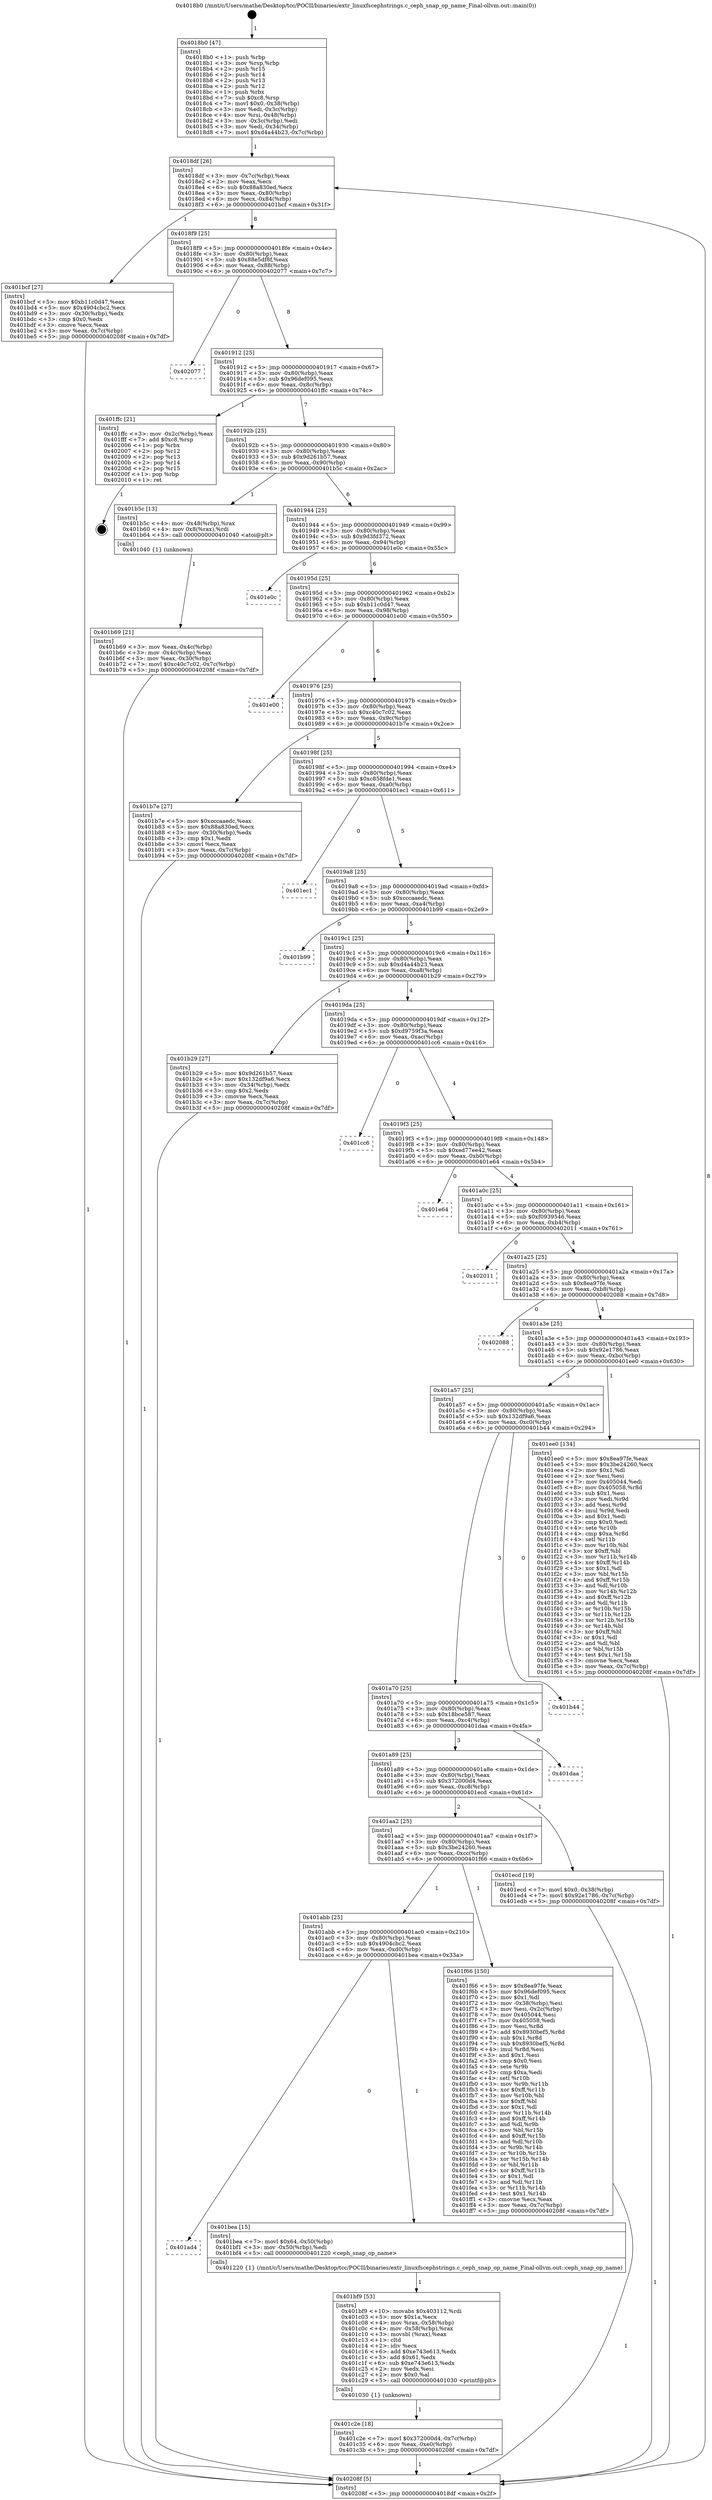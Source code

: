 digraph "0x4018b0" {
  label = "0x4018b0 (/mnt/c/Users/mathe/Desktop/tcc/POCII/binaries/extr_linuxfscephstrings.c_ceph_snap_op_name_Final-ollvm.out::main(0))"
  labelloc = "t"
  node[shape=record]

  Entry [label="",width=0.3,height=0.3,shape=circle,fillcolor=black,style=filled]
  "0x4018df" [label="{
     0x4018df [26]\l
     | [instrs]\l
     &nbsp;&nbsp;0x4018df \<+3\>: mov -0x7c(%rbp),%eax\l
     &nbsp;&nbsp;0x4018e2 \<+2\>: mov %eax,%ecx\l
     &nbsp;&nbsp;0x4018e4 \<+6\>: sub $0x88a830ed,%ecx\l
     &nbsp;&nbsp;0x4018ea \<+3\>: mov %eax,-0x80(%rbp)\l
     &nbsp;&nbsp;0x4018ed \<+6\>: mov %ecx,-0x84(%rbp)\l
     &nbsp;&nbsp;0x4018f3 \<+6\>: je 0000000000401bcf \<main+0x31f\>\l
  }"]
  "0x401bcf" [label="{
     0x401bcf [27]\l
     | [instrs]\l
     &nbsp;&nbsp;0x401bcf \<+5\>: mov $0xb11c0d47,%eax\l
     &nbsp;&nbsp;0x401bd4 \<+5\>: mov $0x4904cbc2,%ecx\l
     &nbsp;&nbsp;0x401bd9 \<+3\>: mov -0x30(%rbp),%edx\l
     &nbsp;&nbsp;0x401bdc \<+3\>: cmp $0x0,%edx\l
     &nbsp;&nbsp;0x401bdf \<+3\>: cmove %ecx,%eax\l
     &nbsp;&nbsp;0x401be2 \<+3\>: mov %eax,-0x7c(%rbp)\l
     &nbsp;&nbsp;0x401be5 \<+5\>: jmp 000000000040208f \<main+0x7df\>\l
  }"]
  "0x4018f9" [label="{
     0x4018f9 [25]\l
     | [instrs]\l
     &nbsp;&nbsp;0x4018f9 \<+5\>: jmp 00000000004018fe \<main+0x4e\>\l
     &nbsp;&nbsp;0x4018fe \<+3\>: mov -0x80(%rbp),%eax\l
     &nbsp;&nbsp;0x401901 \<+5\>: sub $0x88e5df8f,%eax\l
     &nbsp;&nbsp;0x401906 \<+6\>: mov %eax,-0x88(%rbp)\l
     &nbsp;&nbsp;0x40190c \<+6\>: je 0000000000402077 \<main+0x7c7\>\l
  }"]
  Exit [label="",width=0.3,height=0.3,shape=circle,fillcolor=black,style=filled,peripheries=2]
  "0x402077" [label="{
     0x402077\l
  }", style=dashed]
  "0x401912" [label="{
     0x401912 [25]\l
     | [instrs]\l
     &nbsp;&nbsp;0x401912 \<+5\>: jmp 0000000000401917 \<main+0x67\>\l
     &nbsp;&nbsp;0x401917 \<+3\>: mov -0x80(%rbp),%eax\l
     &nbsp;&nbsp;0x40191a \<+5\>: sub $0x96def095,%eax\l
     &nbsp;&nbsp;0x40191f \<+6\>: mov %eax,-0x8c(%rbp)\l
     &nbsp;&nbsp;0x401925 \<+6\>: je 0000000000401ffc \<main+0x74c\>\l
  }"]
  "0x401c2e" [label="{
     0x401c2e [18]\l
     | [instrs]\l
     &nbsp;&nbsp;0x401c2e \<+7\>: movl $0x372000d4,-0x7c(%rbp)\l
     &nbsp;&nbsp;0x401c35 \<+6\>: mov %eax,-0xe0(%rbp)\l
     &nbsp;&nbsp;0x401c3b \<+5\>: jmp 000000000040208f \<main+0x7df\>\l
  }"]
  "0x401ffc" [label="{
     0x401ffc [21]\l
     | [instrs]\l
     &nbsp;&nbsp;0x401ffc \<+3\>: mov -0x2c(%rbp),%eax\l
     &nbsp;&nbsp;0x401fff \<+7\>: add $0xc8,%rsp\l
     &nbsp;&nbsp;0x402006 \<+1\>: pop %rbx\l
     &nbsp;&nbsp;0x402007 \<+2\>: pop %r12\l
     &nbsp;&nbsp;0x402009 \<+2\>: pop %r13\l
     &nbsp;&nbsp;0x40200b \<+2\>: pop %r14\l
     &nbsp;&nbsp;0x40200d \<+2\>: pop %r15\l
     &nbsp;&nbsp;0x40200f \<+1\>: pop %rbp\l
     &nbsp;&nbsp;0x402010 \<+1\>: ret\l
  }"]
  "0x40192b" [label="{
     0x40192b [25]\l
     | [instrs]\l
     &nbsp;&nbsp;0x40192b \<+5\>: jmp 0000000000401930 \<main+0x80\>\l
     &nbsp;&nbsp;0x401930 \<+3\>: mov -0x80(%rbp),%eax\l
     &nbsp;&nbsp;0x401933 \<+5\>: sub $0x9d261b57,%eax\l
     &nbsp;&nbsp;0x401938 \<+6\>: mov %eax,-0x90(%rbp)\l
     &nbsp;&nbsp;0x40193e \<+6\>: je 0000000000401b5c \<main+0x2ac\>\l
  }"]
  "0x401bf9" [label="{
     0x401bf9 [53]\l
     | [instrs]\l
     &nbsp;&nbsp;0x401bf9 \<+10\>: movabs $0x403112,%rdi\l
     &nbsp;&nbsp;0x401c03 \<+5\>: mov $0x1a,%ecx\l
     &nbsp;&nbsp;0x401c08 \<+4\>: mov %rax,-0x58(%rbp)\l
     &nbsp;&nbsp;0x401c0c \<+4\>: mov -0x58(%rbp),%rax\l
     &nbsp;&nbsp;0x401c10 \<+3\>: movsbl (%rax),%eax\l
     &nbsp;&nbsp;0x401c13 \<+1\>: cltd\l
     &nbsp;&nbsp;0x401c14 \<+2\>: idiv %ecx\l
     &nbsp;&nbsp;0x401c16 \<+6\>: add $0xe743e613,%edx\l
     &nbsp;&nbsp;0x401c1c \<+3\>: add $0x61,%edx\l
     &nbsp;&nbsp;0x401c1f \<+6\>: sub $0xe743e613,%edx\l
     &nbsp;&nbsp;0x401c25 \<+2\>: mov %edx,%esi\l
     &nbsp;&nbsp;0x401c27 \<+2\>: mov $0x0,%al\l
     &nbsp;&nbsp;0x401c29 \<+5\>: call 0000000000401030 \<printf@plt\>\l
     | [calls]\l
     &nbsp;&nbsp;0x401030 \{1\} (unknown)\l
  }"]
  "0x401b5c" [label="{
     0x401b5c [13]\l
     | [instrs]\l
     &nbsp;&nbsp;0x401b5c \<+4\>: mov -0x48(%rbp),%rax\l
     &nbsp;&nbsp;0x401b60 \<+4\>: mov 0x8(%rax),%rdi\l
     &nbsp;&nbsp;0x401b64 \<+5\>: call 0000000000401040 \<atoi@plt\>\l
     | [calls]\l
     &nbsp;&nbsp;0x401040 \{1\} (unknown)\l
  }"]
  "0x401944" [label="{
     0x401944 [25]\l
     | [instrs]\l
     &nbsp;&nbsp;0x401944 \<+5\>: jmp 0000000000401949 \<main+0x99\>\l
     &nbsp;&nbsp;0x401949 \<+3\>: mov -0x80(%rbp),%eax\l
     &nbsp;&nbsp;0x40194c \<+5\>: sub $0x9d3fd372,%eax\l
     &nbsp;&nbsp;0x401951 \<+6\>: mov %eax,-0x94(%rbp)\l
     &nbsp;&nbsp;0x401957 \<+6\>: je 0000000000401e0c \<main+0x55c\>\l
  }"]
  "0x401ad4" [label="{
     0x401ad4\l
  }", style=dashed]
  "0x401e0c" [label="{
     0x401e0c\l
  }", style=dashed]
  "0x40195d" [label="{
     0x40195d [25]\l
     | [instrs]\l
     &nbsp;&nbsp;0x40195d \<+5\>: jmp 0000000000401962 \<main+0xb2\>\l
     &nbsp;&nbsp;0x401962 \<+3\>: mov -0x80(%rbp),%eax\l
     &nbsp;&nbsp;0x401965 \<+5\>: sub $0xb11c0d47,%eax\l
     &nbsp;&nbsp;0x40196a \<+6\>: mov %eax,-0x98(%rbp)\l
     &nbsp;&nbsp;0x401970 \<+6\>: je 0000000000401e00 \<main+0x550\>\l
  }"]
  "0x401bea" [label="{
     0x401bea [15]\l
     | [instrs]\l
     &nbsp;&nbsp;0x401bea \<+7\>: movl $0x64,-0x50(%rbp)\l
     &nbsp;&nbsp;0x401bf1 \<+3\>: mov -0x50(%rbp),%edi\l
     &nbsp;&nbsp;0x401bf4 \<+5\>: call 0000000000401220 \<ceph_snap_op_name\>\l
     | [calls]\l
     &nbsp;&nbsp;0x401220 \{1\} (/mnt/c/Users/mathe/Desktop/tcc/POCII/binaries/extr_linuxfscephstrings.c_ceph_snap_op_name_Final-ollvm.out::ceph_snap_op_name)\l
  }"]
  "0x401e00" [label="{
     0x401e00\l
  }", style=dashed]
  "0x401976" [label="{
     0x401976 [25]\l
     | [instrs]\l
     &nbsp;&nbsp;0x401976 \<+5\>: jmp 000000000040197b \<main+0xcb\>\l
     &nbsp;&nbsp;0x40197b \<+3\>: mov -0x80(%rbp),%eax\l
     &nbsp;&nbsp;0x40197e \<+5\>: sub $0xc40c7c02,%eax\l
     &nbsp;&nbsp;0x401983 \<+6\>: mov %eax,-0x9c(%rbp)\l
     &nbsp;&nbsp;0x401989 \<+6\>: je 0000000000401b7e \<main+0x2ce\>\l
  }"]
  "0x401abb" [label="{
     0x401abb [25]\l
     | [instrs]\l
     &nbsp;&nbsp;0x401abb \<+5\>: jmp 0000000000401ac0 \<main+0x210\>\l
     &nbsp;&nbsp;0x401ac0 \<+3\>: mov -0x80(%rbp),%eax\l
     &nbsp;&nbsp;0x401ac3 \<+5\>: sub $0x4904cbc2,%eax\l
     &nbsp;&nbsp;0x401ac8 \<+6\>: mov %eax,-0xd0(%rbp)\l
     &nbsp;&nbsp;0x401ace \<+6\>: je 0000000000401bea \<main+0x33a\>\l
  }"]
  "0x401b7e" [label="{
     0x401b7e [27]\l
     | [instrs]\l
     &nbsp;&nbsp;0x401b7e \<+5\>: mov $0xcccaaedc,%eax\l
     &nbsp;&nbsp;0x401b83 \<+5\>: mov $0x88a830ed,%ecx\l
     &nbsp;&nbsp;0x401b88 \<+3\>: mov -0x30(%rbp),%edx\l
     &nbsp;&nbsp;0x401b8b \<+3\>: cmp $0x1,%edx\l
     &nbsp;&nbsp;0x401b8e \<+3\>: cmovl %ecx,%eax\l
     &nbsp;&nbsp;0x401b91 \<+3\>: mov %eax,-0x7c(%rbp)\l
     &nbsp;&nbsp;0x401b94 \<+5\>: jmp 000000000040208f \<main+0x7df\>\l
  }"]
  "0x40198f" [label="{
     0x40198f [25]\l
     | [instrs]\l
     &nbsp;&nbsp;0x40198f \<+5\>: jmp 0000000000401994 \<main+0xe4\>\l
     &nbsp;&nbsp;0x401994 \<+3\>: mov -0x80(%rbp),%eax\l
     &nbsp;&nbsp;0x401997 \<+5\>: sub $0xc858fde1,%eax\l
     &nbsp;&nbsp;0x40199c \<+6\>: mov %eax,-0xa0(%rbp)\l
     &nbsp;&nbsp;0x4019a2 \<+6\>: je 0000000000401ec1 \<main+0x611\>\l
  }"]
  "0x401f66" [label="{
     0x401f66 [150]\l
     | [instrs]\l
     &nbsp;&nbsp;0x401f66 \<+5\>: mov $0x8ea97fe,%eax\l
     &nbsp;&nbsp;0x401f6b \<+5\>: mov $0x96def095,%ecx\l
     &nbsp;&nbsp;0x401f70 \<+2\>: mov $0x1,%dl\l
     &nbsp;&nbsp;0x401f72 \<+3\>: mov -0x38(%rbp),%esi\l
     &nbsp;&nbsp;0x401f75 \<+3\>: mov %esi,-0x2c(%rbp)\l
     &nbsp;&nbsp;0x401f78 \<+7\>: mov 0x405044,%esi\l
     &nbsp;&nbsp;0x401f7f \<+7\>: mov 0x405058,%edi\l
     &nbsp;&nbsp;0x401f86 \<+3\>: mov %esi,%r8d\l
     &nbsp;&nbsp;0x401f89 \<+7\>: add $0x8930bef5,%r8d\l
     &nbsp;&nbsp;0x401f90 \<+4\>: sub $0x1,%r8d\l
     &nbsp;&nbsp;0x401f94 \<+7\>: sub $0x8930bef5,%r8d\l
     &nbsp;&nbsp;0x401f9b \<+4\>: imul %r8d,%esi\l
     &nbsp;&nbsp;0x401f9f \<+3\>: and $0x1,%esi\l
     &nbsp;&nbsp;0x401fa2 \<+3\>: cmp $0x0,%esi\l
     &nbsp;&nbsp;0x401fa5 \<+4\>: sete %r9b\l
     &nbsp;&nbsp;0x401fa9 \<+3\>: cmp $0xa,%edi\l
     &nbsp;&nbsp;0x401fac \<+4\>: setl %r10b\l
     &nbsp;&nbsp;0x401fb0 \<+3\>: mov %r9b,%r11b\l
     &nbsp;&nbsp;0x401fb3 \<+4\>: xor $0xff,%r11b\l
     &nbsp;&nbsp;0x401fb7 \<+3\>: mov %r10b,%bl\l
     &nbsp;&nbsp;0x401fba \<+3\>: xor $0xff,%bl\l
     &nbsp;&nbsp;0x401fbd \<+3\>: xor $0x1,%dl\l
     &nbsp;&nbsp;0x401fc0 \<+3\>: mov %r11b,%r14b\l
     &nbsp;&nbsp;0x401fc3 \<+4\>: and $0xff,%r14b\l
     &nbsp;&nbsp;0x401fc7 \<+3\>: and %dl,%r9b\l
     &nbsp;&nbsp;0x401fca \<+3\>: mov %bl,%r15b\l
     &nbsp;&nbsp;0x401fcd \<+4\>: and $0xff,%r15b\l
     &nbsp;&nbsp;0x401fd1 \<+3\>: and %dl,%r10b\l
     &nbsp;&nbsp;0x401fd4 \<+3\>: or %r9b,%r14b\l
     &nbsp;&nbsp;0x401fd7 \<+3\>: or %r10b,%r15b\l
     &nbsp;&nbsp;0x401fda \<+3\>: xor %r15b,%r14b\l
     &nbsp;&nbsp;0x401fdd \<+3\>: or %bl,%r11b\l
     &nbsp;&nbsp;0x401fe0 \<+4\>: xor $0xff,%r11b\l
     &nbsp;&nbsp;0x401fe4 \<+3\>: or $0x1,%dl\l
     &nbsp;&nbsp;0x401fe7 \<+3\>: and %dl,%r11b\l
     &nbsp;&nbsp;0x401fea \<+3\>: or %r11b,%r14b\l
     &nbsp;&nbsp;0x401fed \<+4\>: test $0x1,%r14b\l
     &nbsp;&nbsp;0x401ff1 \<+3\>: cmovne %ecx,%eax\l
     &nbsp;&nbsp;0x401ff4 \<+3\>: mov %eax,-0x7c(%rbp)\l
     &nbsp;&nbsp;0x401ff7 \<+5\>: jmp 000000000040208f \<main+0x7df\>\l
  }"]
  "0x401ec1" [label="{
     0x401ec1\l
  }", style=dashed]
  "0x4019a8" [label="{
     0x4019a8 [25]\l
     | [instrs]\l
     &nbsp;&nbsp;0x4019a8 \<+5\>: jmp 00000000004019ad \<main+0xfd\>\l
     &nbsp;&nbsp;0x4019ad \<+3\>: mov -0x80(%rbp),%eax\l
     &nbsp;&nbsp;0x4019b0 \<+5\>: sub $0xcccaaedc,%eax\l
     &nbsp;&nbsp;0x4019b5 \<+6\>: mov %eax,-0xa4(%rbp)\l
     &nbsp;&nbsp;0x4019bb \<+6\>: je 0000000000401b99 \<main+0x2e9\>\l
  }"]
  "0x401aa2" [label="{
     0x401aa2 [25]\l
     | [instrs]\l
     &nbsp;&nbsp;0x401aa2 \<+5\>: jmp 0000000000401aa7 \<main+0x1f7\>\l
     &nbsp;&nbsp;0x401aa7 \<+3\>: mov -0x80(%rbp),%eax\l
     &nbsp;&nbsp;0x401aaa \<+5\>: sub $0x3be24260,%eax\l
     &nbsp;&nbsp;0x401aaf \<+6\>: mov %eax,-0xcc(%rbp)\l
     &nbsp;&nbsp;0x401ab5 \<+6\>: je 0000000000401f66 \<main+0x6b6\>\l
  }"]
  "0x401b99" [label="{
     0x401b99\l
  }", style=dashed]
  "0x4019c1" [label="{
     0x4019c1 [25]\l
     | [instrs]\l
     &nbsp;&nbsp;0x4019c1 \<+5\>: jmp 00000000004019c6 \<main+0x116\>\l
     &nbsp;&nbsp;0x4019c6 \<+3\>: mov -0x80(%rbp),%eax\l
     &nbsp;&nbsp;0x4019c9 \<+5\>: sub $0xd4a44b23,%eax\l
     &nbsp;&nbsp;0x4019ce \<+6\>: mov %eax,-0xa8(%rbp)\l
     &nbsp;&nbsp;0x4019d4 \<+6\>: je 0000000000401b29 \<main+0x279\>\l
  }"]
  "0x401ecd" [label="{
     0x401ecd [19]\l
     | [instrs]\l
     &nbsp;&nbsp;0x401ecd \<+7\>: movl $0x0,-0x38(%rbp)\l
     &nbsp;&nbsp;0x401ed4 \<+7\>: movl $0x92e1786,-0x7c(%rbp)\l
     &nbsp;&nbsp;0x401edb \<+5\>: jmp 000000000040208f \<main+0x7df\>\l
  }"]
  "0x401b29" [label="{
     0x401b29 [27]\l
     | [instrs]\l
     &nbsp;&nbsp;0x401b29 \<+5\>: mov $0x9d261b57,%eax\l
     &nbsp;&nbsp;0x401b2e \<+5\>: mov $0x132df9a6,%ecx\l
     &nbsp;&nbsp;0x401b33 \<+3\>: mov -0x34(%rbp),%edx\l
     &nbsp;&nbsp;0x401b36 \<+3\>: cmp $0x2,%edx\l
     &nbsp;&nbsp;0x401b39 \<+3\>: cmovne %ecx,%eax\l
     &nbsp;&nbsp;0x401b3c \<+3\>: mov %eax,-0x7c(%rbp)\l
     &nbsp;&nbsp;0x401b3f \<+5\>: jmp 000000000040208f \<main+0x7df\>\l
  }"]
  "0x4019da" [label="{
     0x4019da [25]\l
     | [instrs]\l
     &nbsp;&nbsp;0x4019da \<+5\>: jmp 00000000004019df \<main+0x12f\>\l
     &nbsp;&nbsp;0x4019df \<+3\>: mov -0x80(%rbp),%eax\l
     &nbsp;&nbsp;0x4019e2 \<+5\>: sub $0xd9759f3a,%eax\l
     &nbsp;&nbsp;0x4019e7 \<+6\>: mov %eax,-0xac(%rbp)\l
     &nbsp;&nbsp;0x4019ed \<+6\>: je 0000000000401cc6 \<main+0x416\>\l
  }"]
  "0x40208f" [label="{
     0x40208f [5]\l
     | [instrs]\l
     &nbsp;&nbsp;0x40208f \<+5\>: jmp 00000000004018df \<main+0x2f\>\l
  }"]
  "0x4018b0" [label="{
     0x4018b0 [47]\l
     | [instrs]\l
     &nbsp;&nbsp;0x4018b0 \<+1\>: push %rbp\l
     &nbsp;&nbsp;0x4018b1 \<+3\>: mov %rsp,%rbp\l
     &nbsp;&nbsp;0x4018b4 \<+2\>: push %r15\l
     &nbsp;&nbsp;0x4018b6 \<+2\>: push %r14\l
     &nbsp;&nbsp;0x4018b8 \<+2\>: push %r13\l
     &nbsp;&nbsp;0x4018ba \<+2\>: push %r12\l
     &nbsp;&nbsp;0x4018bc \<+1\>: push %rbx\l
     &nbsp;&nbsp;0x4018bd \<+7\>: sub $0xc8,%rsp\l
     &nbsp;&nbsp;0x4018c4 \<+7\>: movl $0x0,-0x38(%rbp)\l
     &nbsp;&nbsp;0x4018cb \<+3\>: mov %edi,-0x3c(%rbp)\l
     &nbsp;&nbsp;0x4018ce \<+4\>: mov %rsi,-0x48(%rbp)\l
     &nbsp;&nbsp;0x4018d2 \<+3\>: mov -0x3c(%rbp),%edi\l
     &nbsp;&nbsp;0x4018d5 \<+3\>: mov %edi,-0x34(%rbp)\l
     &nbsp;&nbsp;0x4018d8 \<+7\>: movl $0xd4a44b23,-0x7c(%rbp)\l
  }"]
  "0x401b69" [label="{
     0x401b69 [21]\l
     | [instrs]\l
     &nbsp;&nbsp;0x401b69 \<+3\>: mov %eax,-0x4c(%rbp)\l
     &nbsp;&nbsp;0x401b6c \<+3\>: mov -0x4c(%rbp),%eax\l
     &nbsp;&nbsp;0x401b6f \<+3\>: mov %eax,-0x30(%rbp)\l
     &nbsp;&nbsp;0x401b72 \<+7\>: movl $0xc40c7c02,-0x7c(%rbp)\l
     &nbsp;&nbsp;0x401b79 \<+5\>: jmp 000000000040208f \<main+0x7df\>\l
  }"]
  "0x401a89" [label="{
     0x401a89 [25]\l
     | [instrs]\l
     &nbsp;&nbsp;0x401a89 \<+5\>: jmp 0000000000401a8e \<main+0x1de\>\l
     &nbsp;&nbsp;0x401a8e \<+3\>: mov -0x80(%rbp),%eax\l
     &nbsp;&nbsp;0x401a91 \<+5\>: sub $0x372000d4,%eax\l
     &nbsp;&nbsp;0x401a96 \<+6\>: mov %eax,-0xc8(%rbp)\l
     &nbsp;&nbsp;0x401a9c \<+6\>: je 0000000000401ecd \<main+0x61d\>\l
  }"]
  "0x401cc6" [label="{
     0x401cc6\l
  }", style=dashed]
  "0x4019f3" [label="{
     0x4019f3 [25]\l
     | [instrs]\l
     &nbsp;&nbsp;0x4019f3 \<+5\>: jmp 00000000004019f8 \<main+0x148\>\l
     &nbsp;&nbsp;0x4019f8 \<+3\>: mov -0x80(%rbp),%eax\l
     &nbsp;&nbsp;0x4019fb \<+5\>: sub $0xed77ee42,%eax\l
     &nbsp;&nbsp;0x401a00 \<+6\>: mov %eax,-0xb0(%rbp)\l
     &nbsp;&nbsp;0x401a06 \<+6\>: je 0000000000401e64 \<main+0x5b4\>\l
  }"]
  "0x401daa" [label="{
     0x401daa\l
  }", style=dashed]
  "0x401e64" [label="{
     0x401e64\l
  }", style=dashed]
  "0x401a0c" [label="{
     0x401a0c [25]\l
     | [instrs]\l
     &nbsp;&nbsp;0x401a0c \<+5\>: jmp 0000000000401a11 \<main+0x161\>\l
     &nbsp;&nbsp;0x401a11 \<+3\>: mov -0x80(%rbp),%eax\l
     &nbsp;&nbsp;0x401a14 \<+5\>: sub $0xf0939546,%eax\l
     &nbsp;&nbsp;0x401a19 \<+6\>: mov %eax,-0xb4(%rbp)\l
     &nbsp;&nbsp;0x401a1f \<+6\>: je 0000000000402011 \<main+0x761\>\l
  }"]
  "0x401a70" [label="{
     0x401a70 [25]\l
     | [instrs]\l
     &nbsp;&nbsp;0x401a70 \<+5\>: jmp 0000000000401a75 \<main+0x1c5\>\l
     &nbsp;&nbsp;0x401a75 \<+3\>: mov -0x80(%rbp),%eax\l
     &nbsp;&nbsp;0x401a78 \<+5\>: sub $0x18bce587,%eax\l
     &nbsp;&nbsp;0x401a7d \<+6\>: mov %eax,-0xc4(%rbp)\l
     &nbsp;&nbsp;0x401a83 \<+6\>: je 0000000000401daa \<main+0x4fa\>\l
  }"]
  "0x402011" [label="{
     0x402011\l
  }", style=dashed]
  "0x401a25" [label="{
     0x401a25 [25]\l
     | [instrs]\l
     &nbsp;&nbsp;0x401a25 \<+5\>: jmp 0000000000401a2a \<main+0x17a\>\l
     &nbsp;&nbsp;0x401a2a \<+3\>: mov -0x80(%rbp),%eax\l
     &nbsp;&nbsp;0x401a2d \<+5\>: sub $0x8ea97fe,%eax\l
     &nbsp;&nbsp;0x401a32 \<+6\>: mov %eax,-0xb8(%rbp)\l
     &nbsp;&nbsp;0x401a38 \<+6\>: je 0000000000402088 \<main+0x7d8\>\l
  }"]
  "0x401b44" [label="{
     0x401b44\l
  }", style=dashed]
  "0x402088" [label="{
     0x402088\l
  }", style=dashed]
  "0x401a3e" [label="{
     0x401a3e [25]\l
     | [instrs]\l
     &nbsp;&nbsp;0x401a3e \<+5\>: jmp 0000000000401a43 \<main+0x193\>\l
     &nbsp;&nbsp;0x401a43 \<+3\>: mov -0x80(%rbp),%eax\l
     &nbsp;&nbsp;0x401a46 \<+5\>: sub $0x92e1786,%eax\l
     &nbsp;&nbsp;0x401a4b \<+6\>: mov %eax,-0xbc(%rbp)\l
     &nbsp;&nbsp;0x401a51 \<+6\>: je 0000000000401ee0 \<main+0x630\>\l
  }"]
  "0x401a57" [label="{
     0x401a57 [25]\l
     | [instrs]\l
     &nbsp;&nbsp;0x401a57 \<+5\>: jmp 0000000000401a5c \<main+0x1ac\>\l
     &nbsp;&nbsp;0x401a5c \<+3\>: mov -0x80(%rbp),%eax\l
     &nbsp;&nbsp;0x401a5f \<+5\>: sub $0x132df9a6,%eax\l
     &nbsp;&nbsp;0x401a64 \<+6\>: mov %eax,-0xc0(%rbp)\l
     &nbsp;&nbsp;0x401a6a \<+6\>: je 0000000000401b44 \<main+0x294\>\l
  }"]
  "0x401ee0" [label="{
     0x401ee0 [134]\l
     | [instrs]\l
     &nbsp;&nbsp;0x401ee0 \<+5\>: mov $0x8ea97fe,%eax\l
     &nbsp;&nbsp;0x401ee5 \<+5\>: mov $0x3be24260,%ecx\l
     &nbsp;&nbsp;0x401eea \<+2\>: mov $0x1,%dl\l
     &nbsp;&nbsp;0x401eec \<+2\>: xor %esi,%esi\l
     &nbsp;&nbsp;0x401eee \<+7\>: mov 0x405044,%edi\l
     &nbsp;&nbsp;0x401ef5 \<+8\>: mov 0x405058,%r8d\l
     &nbsp;&nbsp;0x401efd \<+3\>: sub $0x1,%esi\l
     &nbsp;&nbsp;0x401f00 \<+3\>: mov %edi,%r9d\l
     &nbsp;&nbsp;0x401f03 \<+3\>: add %esi,%r9d\l
     &nbsp;&nbsp;0x401f06 \<+4\>: imul %r9d,%edi\l
     &nbsp;&nbsp;0x401f0a \<+3\>: and $0x1,%edi\l
     &nbsp;&nbsp;0x401f0d \<+3\>: cmp $0x0,%edi\l
     &nbsp;&nbsp;0x401f10 \<+4\>: sete %r10b\l
     &nbsp;&nbsp;0x401f14 \<+4\>: cmp $0xa,%r8d\l
     &nbsp;&nbsp;0x401f18 \<+4\>: setl %r11b\l
     &nbsp;&nbsp;0x401f1c \<+3\>: mov %r10b,%bl\l
     &nbsp;&nbsp;0x401f1f \<+3\>: xor $0xff,%bl\l
     &nbsp;&nbsp;0x401f22 \<+3\>: mov %r11b,%r14b\l
     &nbsp;&nbsp;0x401f25 \<+4\>: xor $0xff,%r14b\l
     &nbsp;&nbsp;0x401f29 \<+3\>: xor $0x1,%dl\l
     &nbsp;&nbsp;0x401f2c \<+3\>: mov %bl,%r15b\l
     &nbsp;&nbsp;0x401f2f \<+4\>: and $0xff,%r15b\l
     &nbsp;&nbsp;0x401f33 \<+3\>: and %dl,%r10b\l
     &nbsp;&nbsp;0x401f36 \<+3\>: mov %r14b,%r12b\l
     &nbsp;&nbsp;0x401f39 \<+4\>: and $0xff,%r12b\l
     &nbsp;&nbsp;0x401f3d \<+3\>: and %dl,%r11b\l
     &nbsp;&nbsp;0x401f40 \<+3\>: or %r10b,%r15b\l
     &nbsp;&nbsp;0x401f43 \<+3\>: or %r11b,%r12b\l
     &nbsp;&nbsp;0x401f46 \<+3\>: xor %r12b,%r15b\l
     &nbsp;&nbsp;0x401f49 \<+3\>: or %r14b,%bl\l
     &nbsp;&nbsp;0x401f4c \<+3\>: xor $0xff,%bl\l
     &nbsp;&nbsp;0x401f4f \<+3\>: or $0x1,%dl\l
     &nbsp;&nbsp;0x401f52 \<+2\>: and %dl,%bl\l
     &nbsp;&nbsp;0x401f54 \<+3\>: or %bl,%r15b\l
     &nbsp;&nbsp;0x401f57 \<+4\>: test $0x1,%r15b\l
     &nbsp;&nbsp;0x401f5b \<+3\>: cmovne %ecx,%eax\l
     &nbsp;&nbsp;0x401f5e \<+3\>: mov %eax,-0x7c(%rbp)\l
     &nbsp;&nbsp;0x401f61 \<+5\>: jmp 000000000040208f \<main+0x7df\>\l
  }"]
  Entry -> "0x4018b0" [label=" 1"]
  "0x4018df" -> "0x401bcf" [label=" 1"]
  "0x4018df" -> "0x4018f9" [label=" 8"]
  "0x401ffc" -> Exit [label=" 1"]
  "0x4018f9" -> "0x402077" [label=" 0"]
  "0x4018f9" -> "0x401912" [label=" 8"]
  "0x401f66" -> "0x40208f" [label=" 1"]
  "0x401912" -> "0x401ffc" [label=" 1"]
  "0x401912" -> "0x40192b" [label=" 7"]
  "0x401ee0" -> "0x40208f" [label=" 1"]
  "0x40192b" -> "0x401b5c" [label=" 1"]
  "0x40192b" -> "0x401944" [label=" 6"]
  "0x401ecd" -> "0x40208f" [label=" 1"]
  "0x401944" -> "0x401e0c" [label=" 0"]
  "0x401944" -> "0x40195d" [label=" 6"]
  "0x401c2e" -> "0x40208f" [label=" 1"]
  "0x40195d" -> "0x401e00" [label=" 0"]
  "0x40195d" -> "0x401976" [label=" 6"]
  "0x401bf9" -> "0x401c2e" [label=" 1"]
  "0x401976" -> "0x401b7e" [label=" 1"]
  "0x401976" -> "0x40198f" [label=" 5"]
  "0x401abb" -> "0x401ad4" [label=" 0"]
  "0x40198f" -> "0x401ec1" [label=" 0"]
  "0x40198f" -> "0x4019a8" [label=" 5"]
  "0x401abb" -> "0x401bea" [label=" 1"]
  "0x4019a8" -> "0x401b99" [label=" 0"]
  "0x4019a8" -> "0x4019c1" [label=" 5"]
  "0x401aa2" -> "0x401abb" [label=" 1"]
  "0x4019c1" -> "0x401b29" [label=" 1"]
  "0x4019c1" -> "0x4019da" [label=" 4"]
  "0x401b29" -> "0x40208f" [label=" 1"]
  "0x4018b0" -> "0x4018df" [label=" 1"]
  "0x40208f" -> "0x4018df" [label=" 8"]
  "0x401b5c" -> "0x401b69" [label=" 1"]
  "0x401b69" -> "0x40208f" [label=" 1"]
  "0x401b7e" -> "0x40208f" [label=" 1"]
  "0x401bcf" -> "0x40208f" [label=" 1"]
  "0x401aa2" -> "0x401f66" [label=" 1"]
  "0x4019da" -> "0x401cc6" [label=" 0"]
  "0x4019da" -> "0x4019f3" [label=" 4"]
  "0x401a89" -> "0x401aa2" [label=" 2"]
  "0x4019f3" -> "0x401e64" [label=" 0"]
  "0x4019f3" -> "0x401a0c" [label=" 4"]
  "0x401a89" -> "0x401ecd" [label=" 1"]
  "0x401a0c" -> "0x402011" [label=" 0"]
  "0x401a0c" -> "0x401a25" [label=" 4"]
  "0x401a70" -> "0x401a89" [label=" 3"]
  "0x401a25" -> "0x402088" [label=" 0"]
  "0x401a25" -> "0x401a3e" [label=" 4"]
  "0x401a70" -> "0x401daa" [label=" 0"]
  "0x401a3e" -> "0x401ee0" [label=" 1"]
  "0x401a3e" -> "0x401a57" [label=" 3"]
  "0x401bea" -> "0x401bf9" [label=" 1"]
  "0x401a57" -> "0x401b44" [label=" 0"]
  "0x401a57" -> "0x401a70" [label=" 3"]
}
